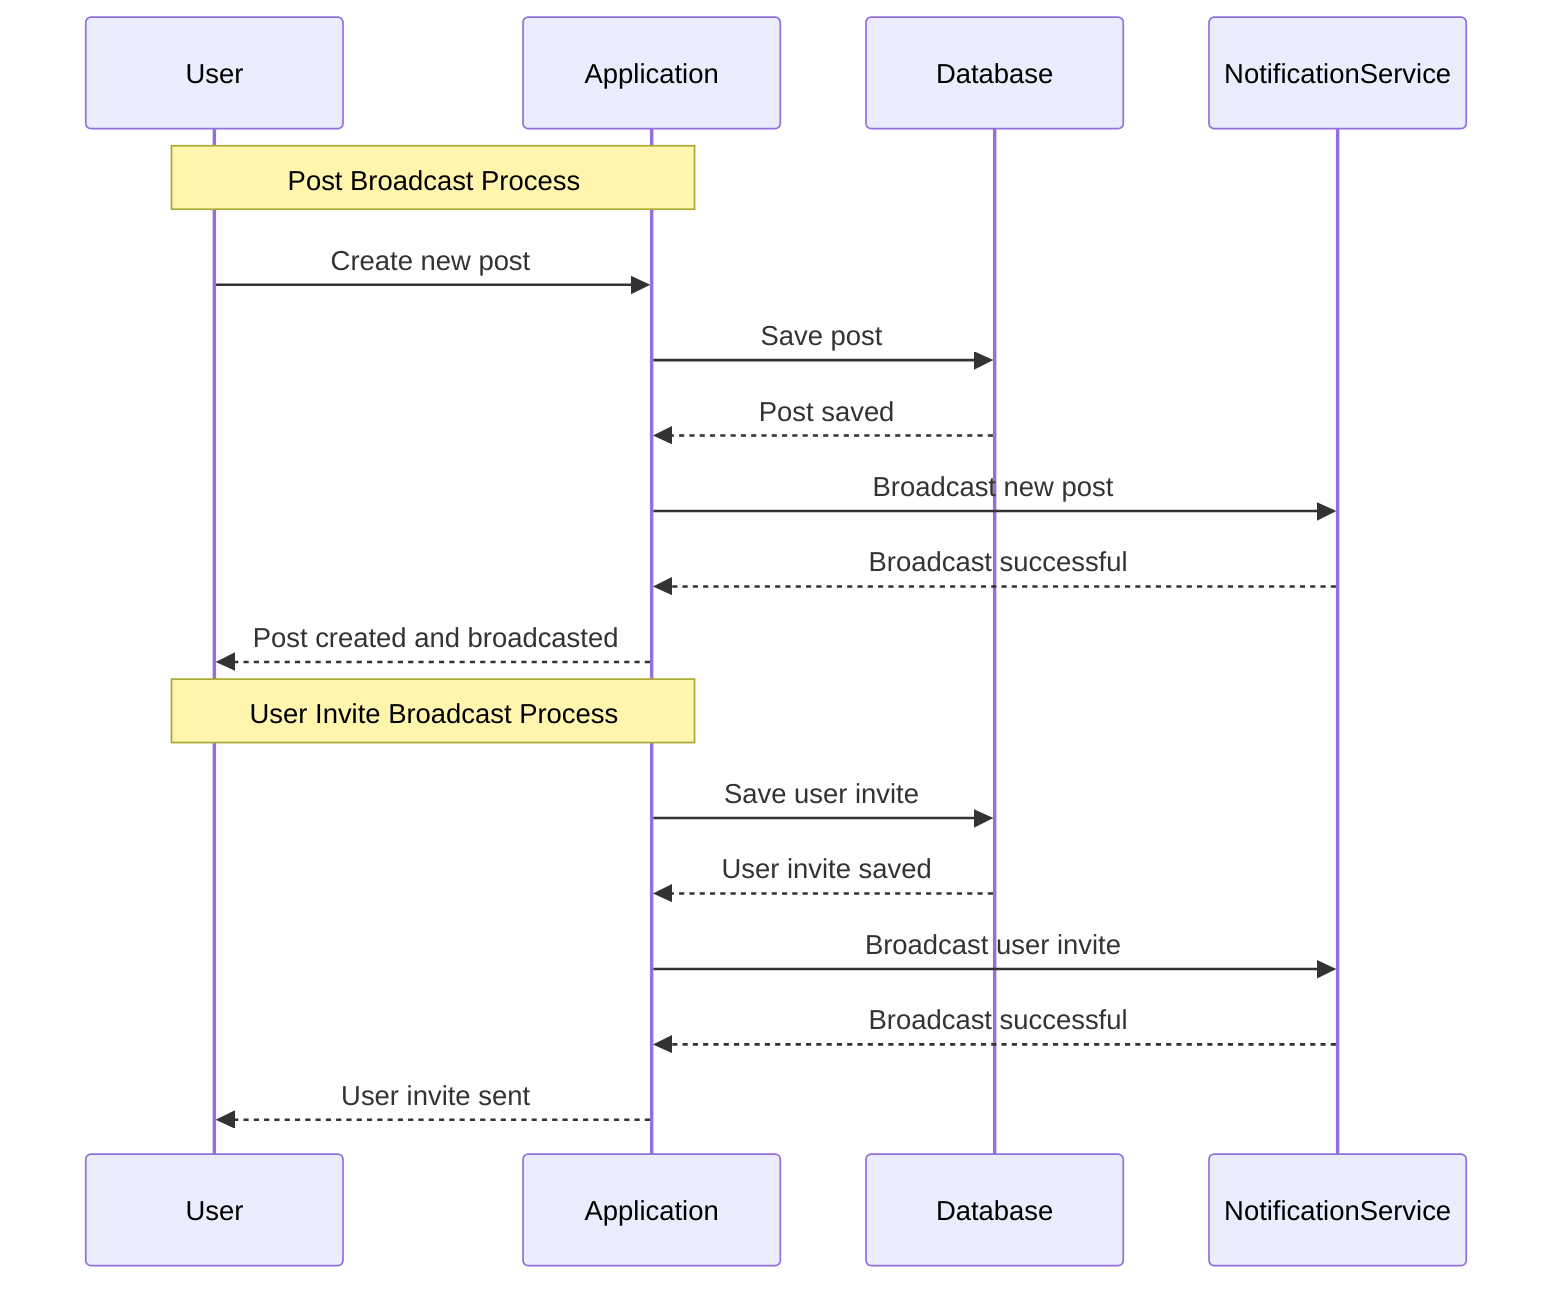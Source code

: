 sequenceDiagram
  participant User
  participant Application
  participant Database
  participant NotificationService

  Note over User, Application: Post Broadcast Process

  User->>Application: Create new post
  Application->>Database: Save post
  Database-->>Application: Post saved
  Application->>NotificationService: Broadcast new post
  NotificationService-->>Application: Broadcast successful
  Application-->>User: Post created and broadcasted

  Note over User, Application: User Invite Broadcast Process

  Application->>Database: Save user invite
  Database-->>Application: User invite saved
  Application->>NotificationService: Broadcast user invite
  NotificationService-->>Application: Broadcast successful
  Application-->>User: User invite sent